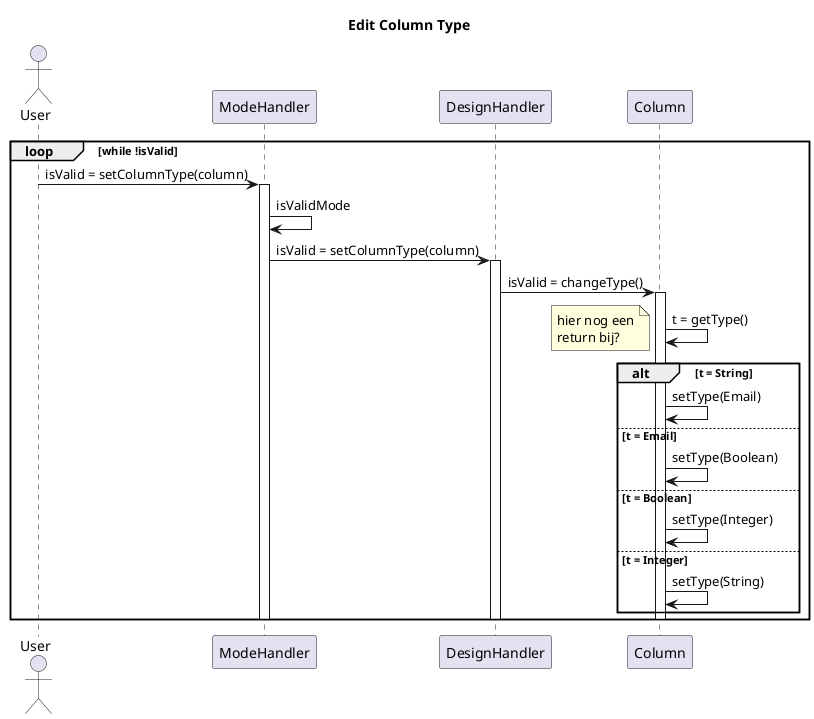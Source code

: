 @startuml
title Edit Column Type
Actor User

loop while !isValid
    User -> ModeHandler: isValid = setColumnType(column)
    activate ModeHandler
    ModeHandler -> ModeHandler: isValidMode
    ModeHandler -> DesignHandler: isValid = setColumnType(column)
    activate DesignHandler
    DesignHandler -> Column: isValid = changeType()
    activate Column
    Column -> Column: t = getType()
    note left
        hier nog een
        return bij?
    end note
    alt t = String
        Column -> Column: setType(Email)
    else t = Email
        Column -> Column: setType(Boolean)
    else t = Boolean
        Column -> Column: setType(Integer)
    else t = Integer
        Column -> Column: setType(String)
    end
    deactivate Column
    deactivate DesignHandler
    deactivate ModeHandler
end



@enduml